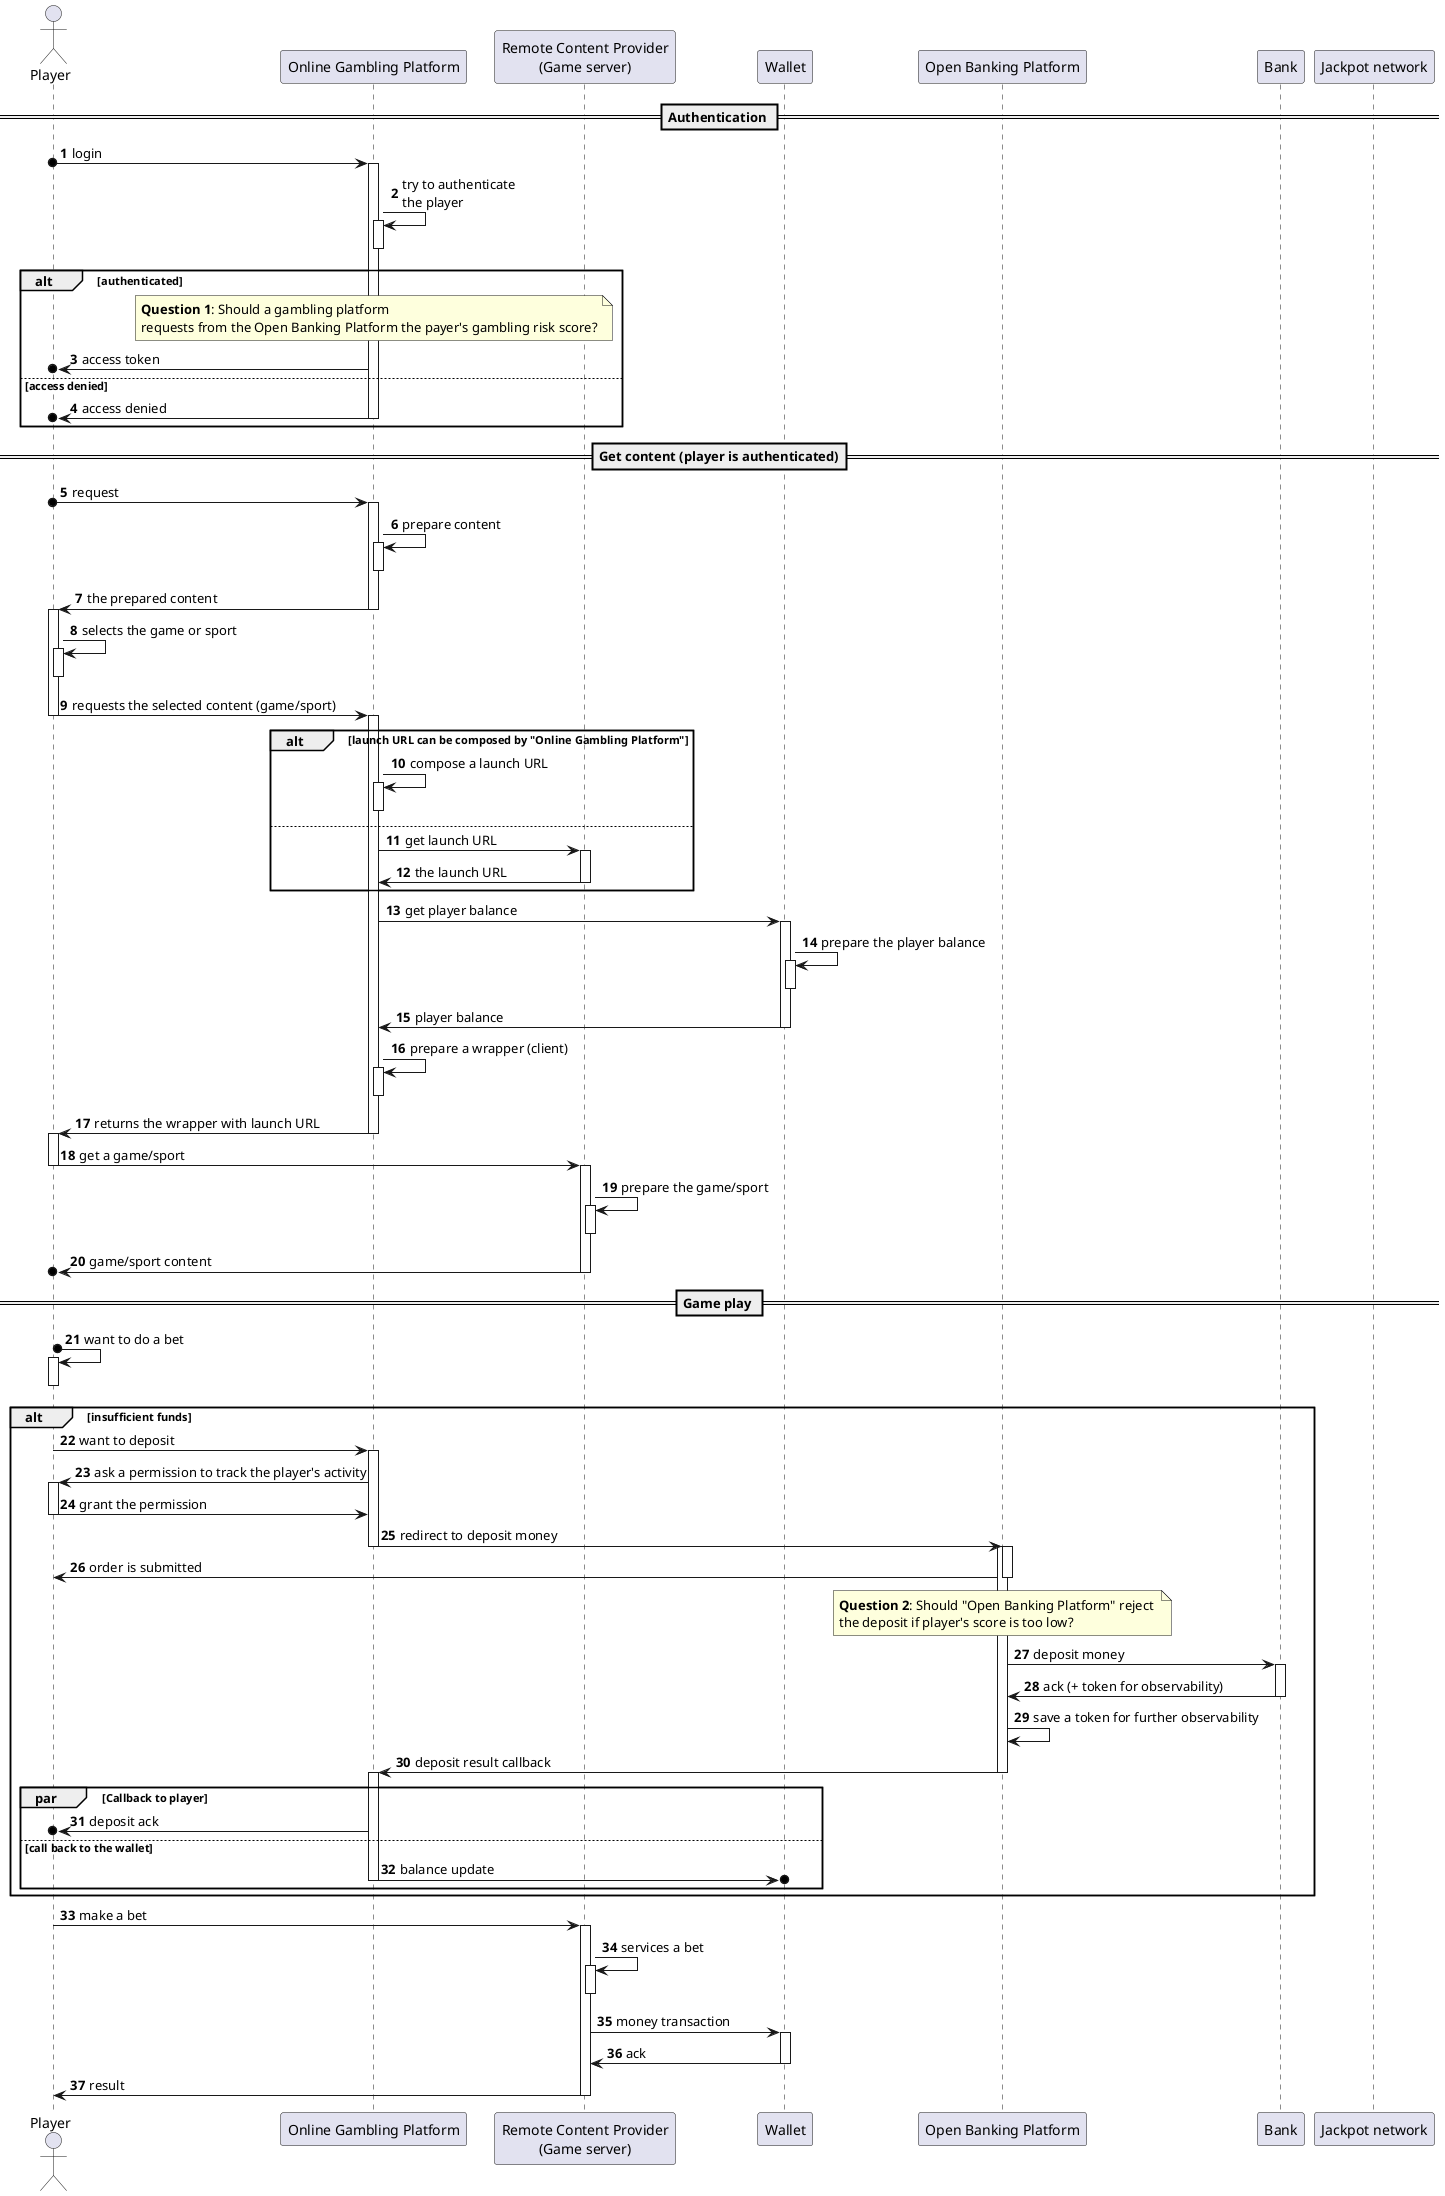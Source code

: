 @startuml

autonumber

actor player as "Player"
participant ogp as "Online Gambling Platform"
participant rcp as "Remote Content Provider\n(Game server)"
participant wallet as "Wallet"
participant obp as "Open Banking Platform"
participant bank as "Bank"
participant jackpot as "Jackpot network"

== Authentication ==

player o-> ogp++: login
ogp -> ogp++--: try to authenticate\nthe player
alt authenticated
  note over ogp: <b>Question 1</b>: Should a gambling platform \nrequests from the Open Banking Platform the payer's gambling risk score?
  ogp ->o player: access token
   else  access denied
  ogp ->o player--: access denied
end

== Get content (player is authenticated)==

player o-> ogp++: request
ogp -> ogp++--: prepare content
ogp -> player--++: the prepared content
player -> player++--: selects the game or sport
player -> ogp--++: requests the selected content (game/sport)
alt launch URL can be composed by "Online Gambling Platform"
  ogp -> ogp++--: compose a launch URL
else
  ogp -> rcp++: get launch URL
  rcp -> ogp--: the launch URL
end
ogp -> wallet++: get player balance
wallet -> wallet++--: prepare the player balance
wallet -> ogp--: player balance
ogp -> ogp++-- : prepare a wrapper (client)
ogp -> player--++: returns the wrapper with launch URL
player -> rcp--++: get a game/sport
rcp -> rcp++--: prepare the game/sport
rcp ->o player-- : game/sport content

== Game play ==
player o-> player++--: want to do a bet
alt insufficient funds
  player -> ogp++: want to deposit
  ogp -> player++: ask a permission to track the player's activity
  player -> ogp--: grant the permission
  ogp -> obp--++: redirect to deposit money
  activate obp
  obp -> player--: order is submitted
  note over obp: <b>Question 2</b>: Should "Open Banking Platform" reject \nthe deposit if player's score is too low?
  obp -> bank++: deposit money
  bank -> obp--: ack (+ token for observability)
  obp -> obp: save a token for further observability
  obp -> ogp: deposit result callback
  deactivate obp
  activate ogp

  par Callback to player
    ogp ->o player: deposit ack
  else call back to the wallet
    ogp ->o  wallet: balance update
    deactivate ogp
  end

end
player -> rcp++: make a bet
rcp -> rcp++--: services a bet
rcp -> wallet++: money transaction
wallet -> rcp--: ack
rcp -> player--: result

@enduml